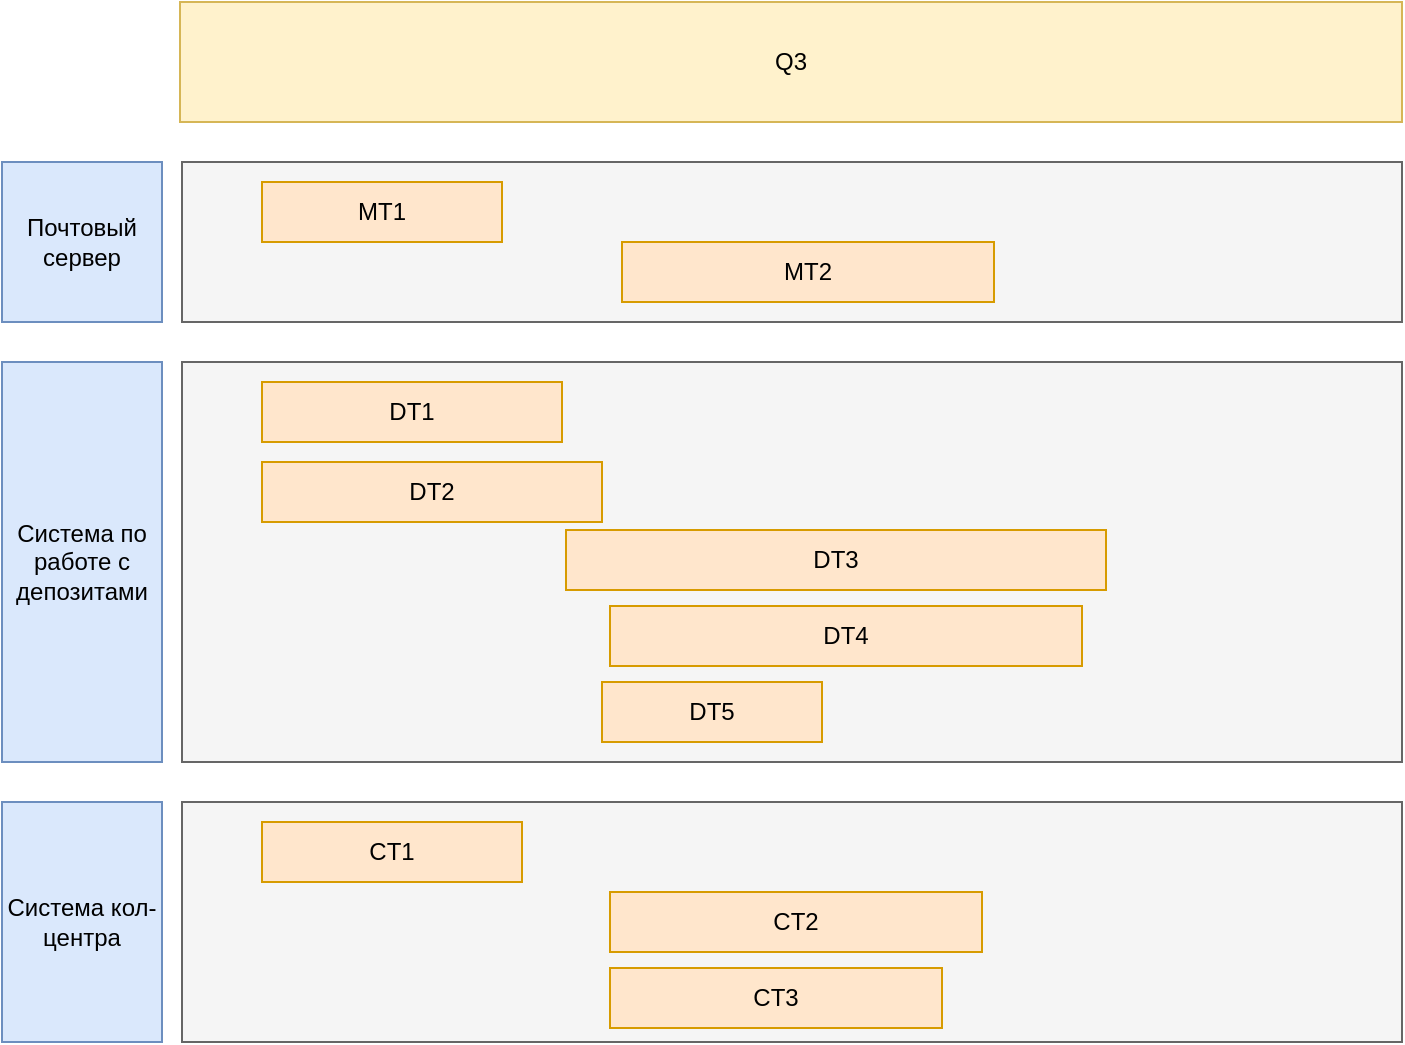 <mxfile version="28.0.4">
  <diagram name="Страница — 1" id="M2Gi3PdnA-fKalH7xogJ">
    <mxGraphModel dx="1042" dy="730" grid="1" gridSize="10" guides="1" tooltips="1" connect="1" arrows="1" fold="1" page="1" pageScale="1" pageWidth="827" pageHeight="1169" math="0" shadow="0">
      <root>
        <mxCell id="0" />
        <mxCell id="1" parent="0" />
        <mxCell id="4aHkPI6Iks6waSPW11ia-1" value="Почтовый&lt;div&gt;сервер&lt;/div&gt;" style="whiteSpace=wrap;html=1;aspect=fixed;fillColor=#dae8fc;strokeColor=#6c8ebf;" parent="1" vertex="1">
          <mxGeometry x="40" y="100" width="80" height="80" as="geometry" />
        </mxCell>
        <mxCell id="4aHkPI6Iks6waSPW11ia-4" value="Q3" style="rounded=0;whiteSpace=wrap;html=1;fillColor=#fff2cc;strokeColor=#d6b656;" parent="1" vertex="1">
          <mxGeometry x="129" y="20" width="611" height="60" as="geometry" />
        </mxCell>
        <mxCell id="4aHkPI6Iks6waSPW11ia-5" value="" style="rounded=0;whiteSpace=wrap;html=1;fillColor=#f5f5f5;fontColor=#333333;strokeColor=#666666;" parent="1" vertex="1">
          <mxGeometry x="130" y="100" width="610" height="80" as="geometry" />
        </mxCell>
        <mxCell id="4aHkPI6Iks6waSPW11ia-6" value="" style="rounded=0;whiteSpace=wrap;html=1;fillColor=#f5f5f5;fontColor=#333333;strokeColor=#666666;" parent="1" vertex="1">
          <mxGeometry x="130" y="200" width="610" height="200" as="geometry" />
        </mxCell>
        <mxCell id="4aHkPI6Iks6waSPW11ia-7" value="" style="rounded=0;whiteSpace=wrap;html=1;fillColor=#f5f5f5;fontColor=#333333;strokeColor=#666666;" parent="1" vertex="1">
          <mxGeometry x="130" y="420" width="610" height="120" as="geometry" />
        </mxCell>
        <mxCell id="4aHkPI6Iks6waSPW11ia-18" value="MT1" style="rounded=0;whiteSpace=wrap;html=1;fillColor=#ffe6cc;strokeColor=#d79b00;" parent="1" vertex="1">
          <mxGeometry x="170" y="110" width="120" height="30" as="geometry" />
        </mxCell>
        <mxCell id="4aHkPI6Iks6waSPW11ia-19" value="MT2" style="rounded=0;whiteSpace=wrap;html=1;fillColor=#ffe6cc;strokeColor=#d79b00;" parent="1" vertex="1">
          <mxGeometry x="350" y="140" width="186" height="30" as="geometry" />
        </mxCell>
        <mxCell id="4aHkPI6Iks6waSPW11ia-20" value="DT1" style="rounded=0;whiteSpace=wrap;html=1;fillColor=#ffe6cc;strokeColor=#d79b00;" parent="1" vertex="1">
          <mxGeometry x="170" y="210" width="150" height="30" as="geometry" />
        </mxCell>
        <mxCell id="4aHkPI6Iks6waSPW11ia-21" value="DT2" style="rounded=0;whiteSpace=wrap;html=1;fillColor=#ffe6cc;strokeColor=#d79b00;" parent="1" vertex="1">
          <mxGeometry x="170" y="250" width="170" height="30" as="geometry" />
        </mxCell>
        <mxCell id="4aHkPI6Iks6waSPW11ia-22" value="DT3" style="rounded=0;whiteSpace=wrap;html=1;fillColor=#ffe6cc;strokeColor=#d79b00;" parent="1" vertex="1">
          <mxGeometry x="322" y="284" width="270" height="30" as="geometry" />
        </mxCell>
        <mxCell id="4aHkPI6Iks6waSPW11ia-23" value="DT4" style="rounded=0;whiteSpace=wrap;html=1;fillColor=#ffe6cc;strokeColor=#d79b00;" parent="1" vertex="1">
          <mxGeometry x="344" y="322" width="236" height="30" as="geometry" />
        </mxCell>
        <mxCell id="4aHkPI6Iks6waSPW11ia-24" value="CT1" style="rounded=0;whiteSpace=wrap;html=1;fillColor=#ffe6cc;strokeColor=#d79b00;" parent="1" vertex="1">
          <mxGeometry x="170" y="430" width="130" height="30" as="geometry" />
        </mxCell>
        <mxCell id="4aHkPI6Iks6waSPW11ia-25" value="CT2" style="rounded=0;whiteSpace=wrap;html=1;fillColor=#ffe6cc;strokeColor=#d79b00;" parent="1" vertex="1">
          <mxGeometry x="344" y="465" width="186" height="30" as="geometry" />
        </mxCell>
        <mxCell id="4aHkPI6Iks6waSPW11ia-26" value="CT3" style="rounded=0;whiteSpace=wrap;html=1;fillColor=#ffe6cc;strokeColor=#d79b00;" parent="1" vertex="1">
          <mxGeometry x="344" y="503" width="166" height="30" as="geometry" />
        </mxCell>
        <mxCell id="4aHkPI6Iks6waSPW11ia-28" value="Система по работе с депозитами" style="rounded=0;whiteSpace=wrap;html=1;fillColor=#dae8fc;strokeColor=#6c8ebf;" parent="1" vertex="1">
          <mxGeometry x="40" y="200" width="80" height="200" as="geometry" />
        </mxCell>
        <mxCell id="4aHkPI6Iks6waSPW11ia-29" value="Система кол-центра" style="rounded=0;whiteSpace=wrap;html=1;fillColor=#dae8fc;strokeColor=#6c8ebf;" parent="1" vertex="1">
          <mxGeometry x="40" y="420" width="80" height="120" as="geometry" />
        </mxCell>
        <mxCell id="4aHkPI6Iks6waSPW11ia-30" value="DT5" style="rounded=0;whiteSpace=wrap;html=1;fillColor=#ffe6cc;strokeColor=#d79b00;" parent="1" vertex="1">
          <mxGeometry x="340" y="360" width="110" height="30" as="geometry" />
        </mxCell>
      </root>
    </mxGraphModel>
  </diagram>
</mxfile>
